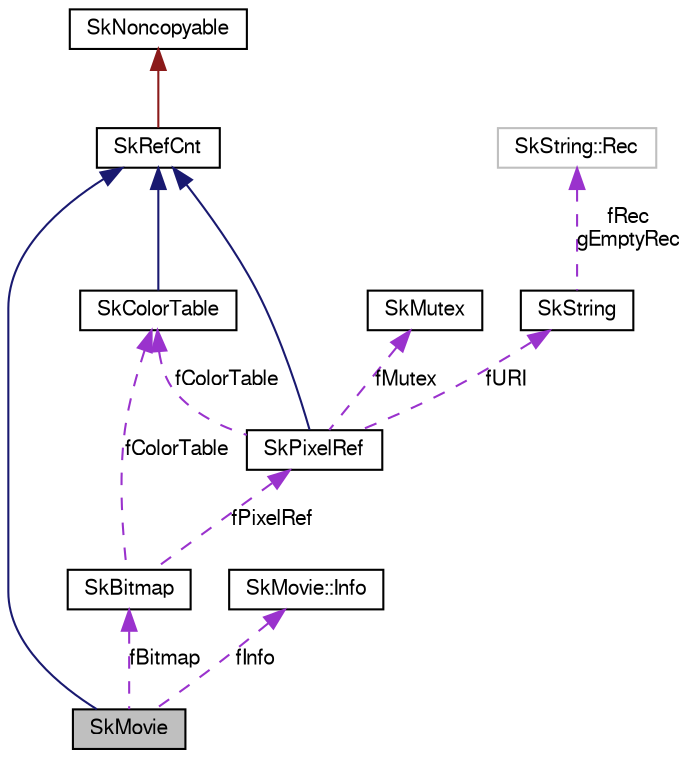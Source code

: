 digraph G
{
  edge [fontname="FreeSans",fontsize="10",labelfontname="FreeSans",labelfontsize="10"];
  node [fontname="FreeSans",fontsize="10",shape=record];
  Node1 [label="SkMovie",height=0.2,width=0.4,color="black", fillcolor="grey75", style="filled" fontcolor="black"];
  Node2 -> Node1 [dir=back,color="midnightblue",fontsize="10",style="solid",fontname="FreeSans"];
  Node2 [label="SkRefCnt",height=0.2,width=0.4,color="black", fillcolor="white", style="filled",URL="$class_sk_ref_cnt.html"];
  Node3 -> Node2 [dir=back,color="firebrick4",fontsize="10",style="solid",fontname="FreeSans"];
  Node3 [label="SkNoncopyable",height=0.2,width=0.4,color="black", fillcolor="white", style="filled",URL="$class_sk_noncopyable.html"];
  Node4 -> Node1 [dir=back,color="darkorchid3",fontsize="10",style="dashed",label="fBitmap",fontname="FreeSans"];
  Node4 [label="SkBitmap",height=0.2,width=0.4,color="black", fillcolor="white", style="filled",URL="$class_sk_bitmap.html"];
  Node5 -> Node4 [dir=back,color="darkorchid3",fontsize="10",style="dashed",label="fColorTable",fontname="FreeSans"];
  Node5 [label="SkColorTable",height=0.2,width=0.4,color="black", fillcolor="white", style="filled",URL="$class_sk_color_table.html"];
  Node2 -> Node5 [dir=back,color="midnightblue",fontsize="10",style="solid",fontname="FreeSans"];
  Node6 -> Node4 [dir=back,color="darkorchid3",fontsize="10",style="dashed",label="fPixelRef",fontname="FreeSans"];
  Node6 [label="SkPixelRef",height=0.2,width=0.4,color="black", fillcolor="white", style="filled",URL="$class_sk_pixel_ref.html"];
  Node2 -> Node6 [dir=back,color="midnightblue",fontsize="10",style="solid",fontname="FreeSans"];
  Node5 -> Node6 [dir=back,color="darkorchid3",fontsize="10",style="dashed",label="fColorTable",fontname="FreeSans"];
  Node7 -> Node6 [dir=back,color="darkorchid3",fontsize="10",style="dashed",label="fMutex",fontname="FreeSans"];
  Node7 [label="SkMutex",height=0.2,width=0.4,color="black", fillcolor="white", style="filled",URL="$class_sk_mutex.html"];
  Node8 -> Node6 [dir=back,color="darkorchid3",fontsize="10",style="dashed",label="fURI",fontname="FreeSans"];
  Node8 [label="SkString",height=0.2,width=0.4,color="black", fillcolor="white", style="filled",URL="$class_sk_string.html"];
  Node9 -> Node8 [dir=back,color="darkorchid3",fontsize="10",style="dashed",label="fRec\ngEmptyRec",fontname="FreeSans"];
  Node9 [label="SkString::Rec",height=0.2,width=0.4,color="grey75", fillcolor="white", style="filled"];
  Node10 -> Node1 [dir=back,color="darkorchid3",fontsize="10",style="dashed",label="fInfo",fontname="FreeSans"];
  Node10 [label="SkMovie::Info",height=0.2,width=0.4,color="black", fillcolor="white", style="filled",URL="$struct_sk_movie_1_1_info.html"];
}
